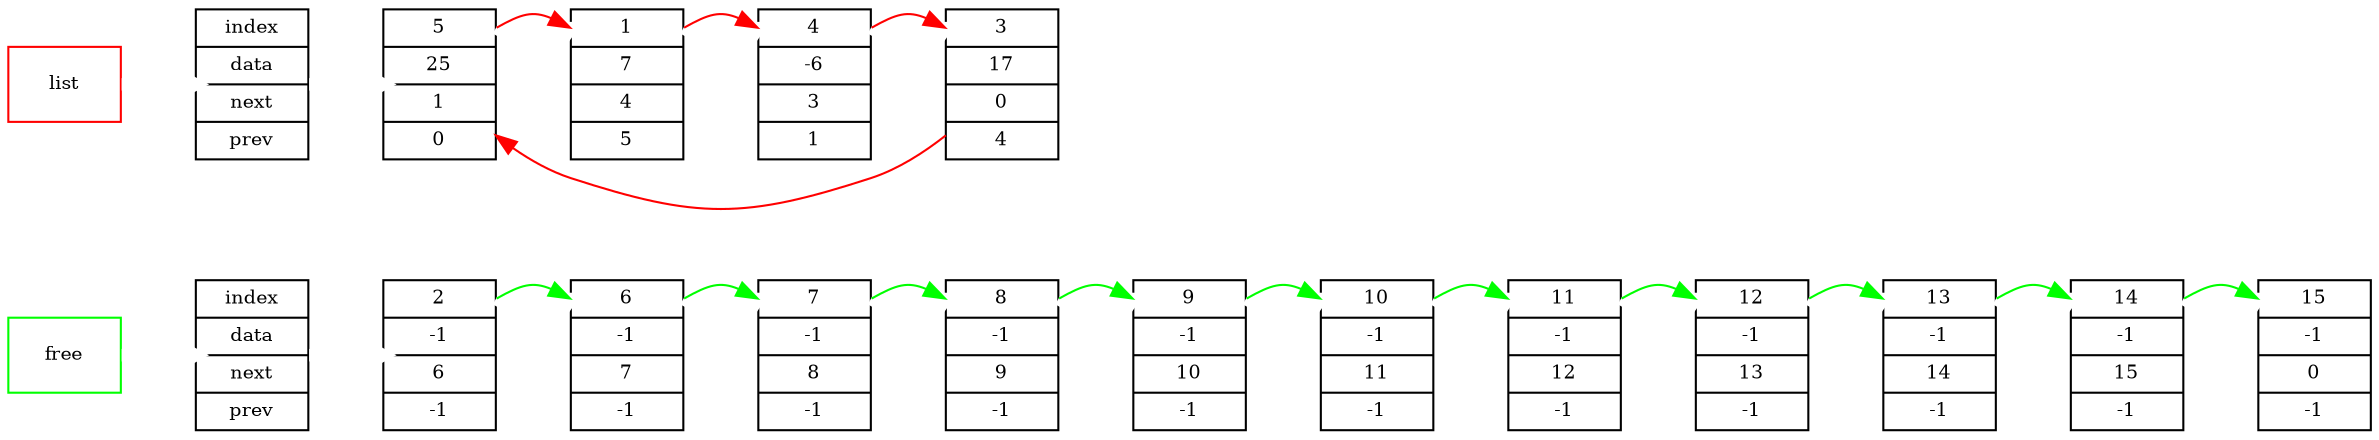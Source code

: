 digraph
{
	rankdir = LR;
	node[fontsize=9];
	edge[color="green",fontsize=12]

	subgraph
	{
		free [shape="rectangle", color = "green"]

		names_free [shape=record, label=" index | data | next | prev "]

		name2 [shape=record, label="<f2>    2 |   -1 |    6 |   -1 "]
		name6 [shape=record, label="<f6>    6 |   -1 |    7 |   -1 "]
		name7 [shape=record, label="<f7>    7 |   -1 |    8 |   -1 "]
		name8 [shape=record, label="<f8>    8 |   -1 |    9 |   -1 "]
		name9 [shape=record, label="<f9>    9 |   -1 |   10 |   -1 "]
		name10 [shape=record, label="<f10>   10 |   -1 |   11 |   -1 "]
		name11 [shape=record, label="<f11>   11 |   -1 |   12 |   -1 "]
		name12 [shape=record, label="<f12>   12 |   -1 |   13 |   -1 "]
		name13 [shape=record, label="<f13>   13 |   -1 |   14 |   -1 "]
		name14 [shape=record, label="<f14>   14 |   -1 |   15 |   -1 "]
		name15 [shape=record, label="<f15>   15 |   -1 |    0 |   -1 "]
		
		name2:<f2> -> name6:<f6> -> name7:<f7> -> name8:<f8> -> name9:<f9> -> name10:<f10> -> name11:<f11> -> name12:<f12> -> name13:<f13> -> name14:<f14> -> name15:<f15> [penwidth = 6.0, color="white"]
		name2:<f2> -> name6:<f6> -> name7:<f7> -> name8:<f8> -> name9:<f9> -> name10:<f10> -> name11:<f11> -> name12:<f12> -> name13:<f13> -> name14:<f14> -> name15:<f15> 

		free -> names_free -> name2 [penwidth = 6.0, color="white"]
	}

	edge[color="red",fontsize=12]

	subgraph
	{
		list [shape="rectangle", color = "red"]

		names_list [shape=record, label=" index | data | next | prev "]

		name5 [shape=record, label="<f5>    5 |   25 |    1 |    0 "]
		name1 [shape=record, label="<f1>    1 |    7 |    4 |    5 "]
		name4 [shape=record, label="<f4>    4 |   -6 |    3 |    1 "]
		name3 [shape=record, label="<f3>    3 |   17 |    0 |    4 "]
		
		name5:<f5> -> name1:<f1> -> name4:<f4> -> name3:<f3> [penwidth = 6.0, color="white"]
		name5:<f5> -> name1:<f1> -> name4:<f4> -> name3:<f3> 
		name3 -> name5
		list -> names_list -> name5 [penwidth = 6.0, color="white"]
	}
}